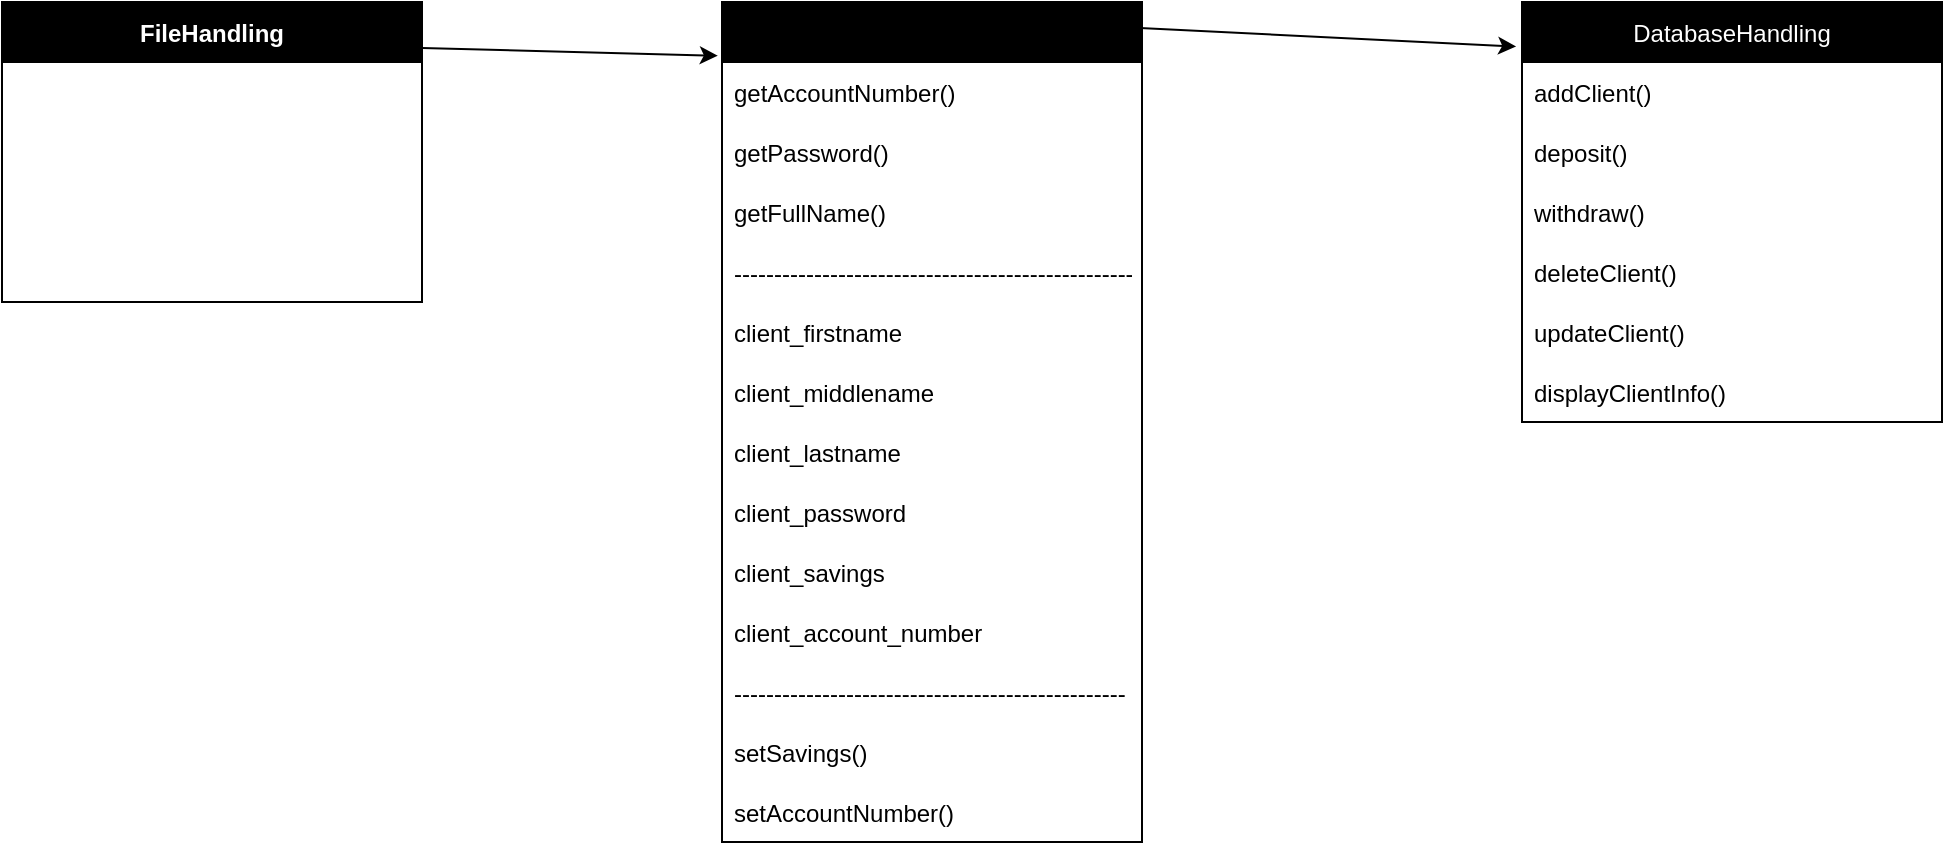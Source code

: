 <mxfile>
    <diagram id="qKJ-1Bz7Od9H8XLn3VzY" name="Page-1">
        <mxGraphModel dx="1414" dy="1578" grid="1" gridSize="10" guides="1" tooltips="1" connect="1" arrows="1" fold="1" page="1" pageScale="1" pageWidth="850" pageHeight="1100" background="none" math="0" shadow="0">
            <root>
                <mxCell id="0"/>
                <mxCell id="1" parent="0"/>
                <mxCell id="23" value="Client" style="swimlane;fontStyle=0;childLayout=stackLayout;horizontal=1;startSize=30;horizontalStack=0;resizeParent=1;resizeParentMax=0;resizeLast=0;collapsible=1;marginBottom=0;fillColor=#000000;" parent="1" vertex="1">
                    <mxGeometry x="130" y="-690" width="210" height="420" as="geometry"/>
                </mxCell>
                <mxCell id="24" value="getAccountNumber()" style="text;strokeColor=none;fillColor=none;align=left;verticalAlign=middle;spacingLeft=4;spacingRight=4;overflow=hidden;points=[[0,0.5],[1,0.5]];portConstraint=eastwest;rotatable=0;dashed=1;" parent="23" vertex="1">
                    <mxGeometry y="30" width="210" height="30" as="geometry"/>
                </mxCell>
                <mxCell id="25" value="getPassword()" style="text;strokeColor=none;fillColor=none;align=left;verticalAlign=middle;spacingLeft=4;spacingRight=4;overflow=hidden;points=[[0,0.5],[1,0.5]];portConstraint=eastwest;rotatable=0;dashed=1;" parent="23" vertex="1">
                    <mxGeometry y="60" width="210" height="30" as="geometry"/>
                </mxCell>
                <mxCell id="26" value="getFullName()" style="text;strokeColor=none;fillColor=none;align=left;verticalAlign=middle;spacingLeft=4;spacingRight=4;overflow=hidden;points=[[0,0.5],[1,0.5]];portConstraint=eastwest;rotatable=0;dashed=1;" parent="23" vertex="1">
                    <mxGeometry y="90" width="210" height="30" as="geometry"/>
                </mxCell>
                <mxCell id="33" value="---------------------------------------------------" style="text;strokeColor=none;fillColor=none;align=left;verticalAlign=middle;spacingLeft=4;spacingRight=4;overflow=hidden;points=[[0,0.5],[1,0.5]];portConstraint=eastwest;rotatable=0;dashed=1;" parent="23" vertex="1">
                    <mxGeometry y="120" width="210" height="30" as="geometry"/>
                </mxCell>
                <mxCell id="34" value="client_firstname" style="text;strokeColor=none;fillColor=none;align=left;verticalAlign=middle;spacingLeft=4;spacingRight=4;overflow=hidden;points=[[0,0.5],[1,0.5]];portConstraint=eastwest;rotatable=0;dashed=1;" parent="23" vertex="1">
                    <mxGeometry y="150" width="210" height="30" as="geometry"/>
                </mxCell>
                <mxCell id="35" value="client_middlename" style="text;strokeColor=none;fillColor=none;align=left;verticalAlign=middle;spacingLeft=4;spacingRight=4;overflow=hidden;points=[[0,0.5],[1,0.5]];portConstraint=eastwest;rotatable=0;dashed=1;" parent="23" vertex="1">
                    <mxGeometry y="180" width="210" height="30" as="geometry"/>
                </mxCell>
                <mxCell id="36" value="client_lastname" style="text;strokeColor=none;fillColor=none;align=left;verticalAlign=middle;spacingLeft=4;spacingRight=4;overflow=hidden;points=[[0,0.5],[1,0.5]];portConstraint=eastwest;rotatable=0;dashed=1;" parent="23" vertex="1">
                    <mxGeometry y="210" width="210" height="30" as="geometry"/>
                </mxCell>
                <mxCell id="38" value="client_password" style="text;strokeColor=none;fillColor=none;align=left;verticalAlign=middle;spacingLeft=4;spacingRight=4;overflow=hidden;points=[[0,0.5],[1,0.5]];portConstraint=eastwest;rotatable=0;dashed=1;" parent="23" vertex="1">
                    <mxGeometry y="240" width="210" height="30" as="geometry"/>
                </mxCell>
                <mxCell id="60" value="client_savings" style="text;strokeColor=none;fillColor=none;align=left;verticalAlign=middle;spacingLeft=4;spacingRight=4;overflow=hidden;points=[[0,0.5],[1,0.5]];portConstraint=eastwest;rotatable=0;dashed=1;" vertex="1" parent="23">
                    <mxGeometry y="270" width="210" height="30" as="geometry"/>
                </mxCell>
                <mxCell id="61" value="client_account_number" style="text;strokeColor=none;fillColor=none;align=left;verticalAlign=middle;spacingLeft=4;spacingRight=4;overflow=hidden;points=[[0,0.5],[1,0.5]];portConstraint=eastwest;rotatable=0;dashed=1;" vertex="1" parent="23">
                    <mxGeometry y="300" width="210" height="30" as="geometry"/>
                </mxCell>
                <mxCell id="51" value="-------------------------------------------------" style="text;strokeColor=none;fillColor=none;align=left;verticalAlign=middle;spacingLeft=4;spacingRight=4;overflow=hidden;points=[[0,0.5],[1,0.5]];portConstraint=eastwest;rotatable=0;dashed=1;" parent="23" vertex="1">
                    <mxGeometry y="330" width="210" height="30" as="geometry"/>
                </mxCell>
                <mxCell id="52" value="setSavings()" style="text;strokeColor=none;fillColor=none;align=left;verticalAlign=middle;spacingLeft=4;spacingRight=4;overflow=hidden;points=[[0,0.5],[1,0.5]];portConstraint=eastwest;rotatable=0;dashed=1;" parent="23" vertex="1">
                    <mxGeometry y="360" width="210" height="30" as="geometry"/>
                </mxCell>
                <mxCell id="53" value="setAccountNumber()" style="text;strokeColor=none;fillColor=none;align=left;verticalAlign=middle;spacingLeft=4;spacingRight=4;overflow=hidden;points=[[0,0.5],[1,0.5]];portConstraint=eastwest;rotatable=0;dashed=1;" parent="23" vertex="1">
                    <mxGeometry y="390" width="210" height="30" as="geometry"/>
                </mxCell>
                <mxCell id="28" value="DatabaseHandling" style="swimlane;fontStyle=0;childLayout=stackLayout;horizontal=1;startSize=30;horizontalStack=0;resizeParent=1;resizeParentMax=0;resizeLast=0;collapsible=1;marginBottom=0;fillColor=#000000;fontColor=#FFFFFF;" parent="1" vertex="1">
                    <mxGeometry x="530" y="-690" width="210" height="210" as="geometry"/>
                </mxCell>
                <mxCell id="29" value="addClient()" style="text;strokeColor=none;fillColor=none;align=left;verticalAlign=middle;spacingLeft=4;spacingRight=4;overflow=hidden;points=[[0,0.5],[1,0.5]];portConstraint=eastwest;rotatable=0;" parent="28" vertex="1">
                    <mxGeometry y="30" width="210" height="30" as="geometry"/>
                </mxCell>
                <mxCell id="30" value="deposit()" style="text;strokeColor=none;fillColor=none;align=left;verticalAlign=middle;spacingLeft=4;spacingRight=4;overflow=hidden;points=[[0,0.5],[1,0.5]];portConstraint=eastwest;rotatable=0;" parent="28" vertex="1">
                    <mxGeometry y="60" width="210" height="30" as="geometry"/>
                </mxCell>
                <mxCell id="31" value="withdraw()" style="text;strokeColor=none;fillColor=none;align=left;verticalAlign=middle;spacingLeft=4;spacingRight=4;overflow=hidden;points=[[0,0.5],[1,0.5]];portConstraint=eastwest;rotatable=0;" parent="28" vertex="1">
                    <mxGeometry y="90" width="210" height="30" as="geometry"/>
                </mxCell>
                <mxCell id="44" value="deleteClient()" style="text;strokeColor=none;fillColor=none;align=left;verticalAlign=middle;spacingLeft=4;spacingRight=4;overflow=hidden;points=[[0,0.5],[1,0.5]];portConstraint=eastwest;rotatable=0;" parent="28" vertex="1">
                    <mxGeometry y="120" width="210" height="30" as="geometry"/>
                </mxCell>
                <mxCell id="45" value="updateClient()" style="text;strokeColor=none;fillColor=none;align=left;verticalAlign=middle;spacingLeft=4;spacingRight=4;overflow=hidden;points=[[0,0.5],[1,0.5]];portConstraint=eastwest;rotatable=0;" parent="28" vertex="1">
                    <mxGeometry y="150" width="210" height="30" as="geometry"/>
                </mxCell>
                <mxCell id="56" value="displayClientInfo()" style="text;strokeColor=none;fillColor=none;align=left;verticalAlign=middle;spacingLeft=4;spacingRight=4;overflow=hidden;points=[[0,0.5],[1,0.5]];portConstraint=eastwest;rotatable=0;" vertex="1" parent="28">
                    <mxGeometry y="180" width="210" height="30" as="geometry"/>
                </mxCell>
                <mxCell id="46" value="FileHandling" style="swimlane;fontStyle=1;childLayout=stackLayout;horizontal=1;startSize=30;horizontalStack=0;resizeParent=1;resizeParentMax=0;resizeLast=0;collapsible=1;marginBottom=0;fontColor=#FFFFFF;fillColor=#000000;" parent="1" vertex="1">
                    <mxGeometry x="-230" y="-690" width="210" height="150" as="geometry"/>
                </mxCell>
                <mxCell id="47" value="readFile()" style="text;strokeColor=none;fillColor=none;align=left;verticalAlign=middle;spacingLeft=4;spacingRight=4;overflow=hidden;points=[[0,0.5],[1,0.5]];portConstraint=eastwest;rotatable=0;fontColor=#FFFFFF;" parent="46" vertex="1">
                    <mxGeometry y="30" width="210" height="30" as="geometry"/>
                </mxCell>
                <mxCell id="48" value="client_account_number" style="text;strokeColor=none;fillColor=none;align=left;verticalAlign=middle;spacingLeft=4;spacingRight=4;overflow=hidden;points=[[0,0.5],[1,0.5]];portConstraint=eastwest;rotatable=0;fontColor=#FFFFFF;" parent="46" vertex="1">
                    <mxGeometry y="60" width="210" height="30" as="geometry"/>
                </mxCell>
                <mxCell id="49" value="client_account_password" style="text;strokeColor=none;fillColor=none;align=left;verticalAlign=middle;spacingLeft=4;spacingRight=4;overflow=hidden;points=[[0,0.5],[1,0.5]];portConstraint=eastwest;rotatable=0;fontColor=#FFFFFF;" parent="46" vertex="1">
                    <mxGeometry y="90" width="210" height="30" as="geometry"/>
                </mxCell>
                <mxCell id="50" value="client_account_info" style="text;strokeColor=none;fillColor=none;align=left;verticalAlign=middle;spacingLeft=4;spacingRight=4;overflow=hidden;points=[[0,0.5],[1,0.5]];portConstraint=eastwest;rotatable=0;fontColor=#FFFFFF;" parent="46" vertex="1">
                    <mxGeometry y="120" width="210" height="30" as="geometry"/>
                </mxCell>
                <mxCell id="54" value="" style="endArrow=classic;html=1;entryX=-0.01;entryY=0.064;entryDx=0;entryDy=0;entryPerimeter=0;exitX=1;exitY=0.153;exitDx=0;exitDy=0;exitPerimeter=0;" parent="1" source="46" target="23" edge="1">
                    <mxGeometry width="50" height="50" relative="1" as="geometry">
                        <mxPoint x="480" y="-310" as="sourcePoint"/>
                        <mxPoint x="410" y="-390" as="targetPoint"/>
                    </mxGeometry>
                </mxCell>
                <mxCell id="55" value="" style="endArrow=classic;html=1;entryX=-0.014;entryY=0.106;entryDx=0;entryDy=0;entryPerimeter=0;exitX=0.995;exitY=0.031;exitDx=0;exitDy=0;exitPerimeter=0;" parent="1" source="23" target="28" edge="1">
                    <mxGeometry width="50" height="50" relative="1" as="geometry">
                        <mxPoint x="360" y="-340" as="sourcePoint"/>
                        <mxPoint x="410" y="-390" as="targetPoint"/>
                    </mxGeometry>
                </mxCell>
            </root>
        </mxGraphModel>
    </diagram>
</mxfile>